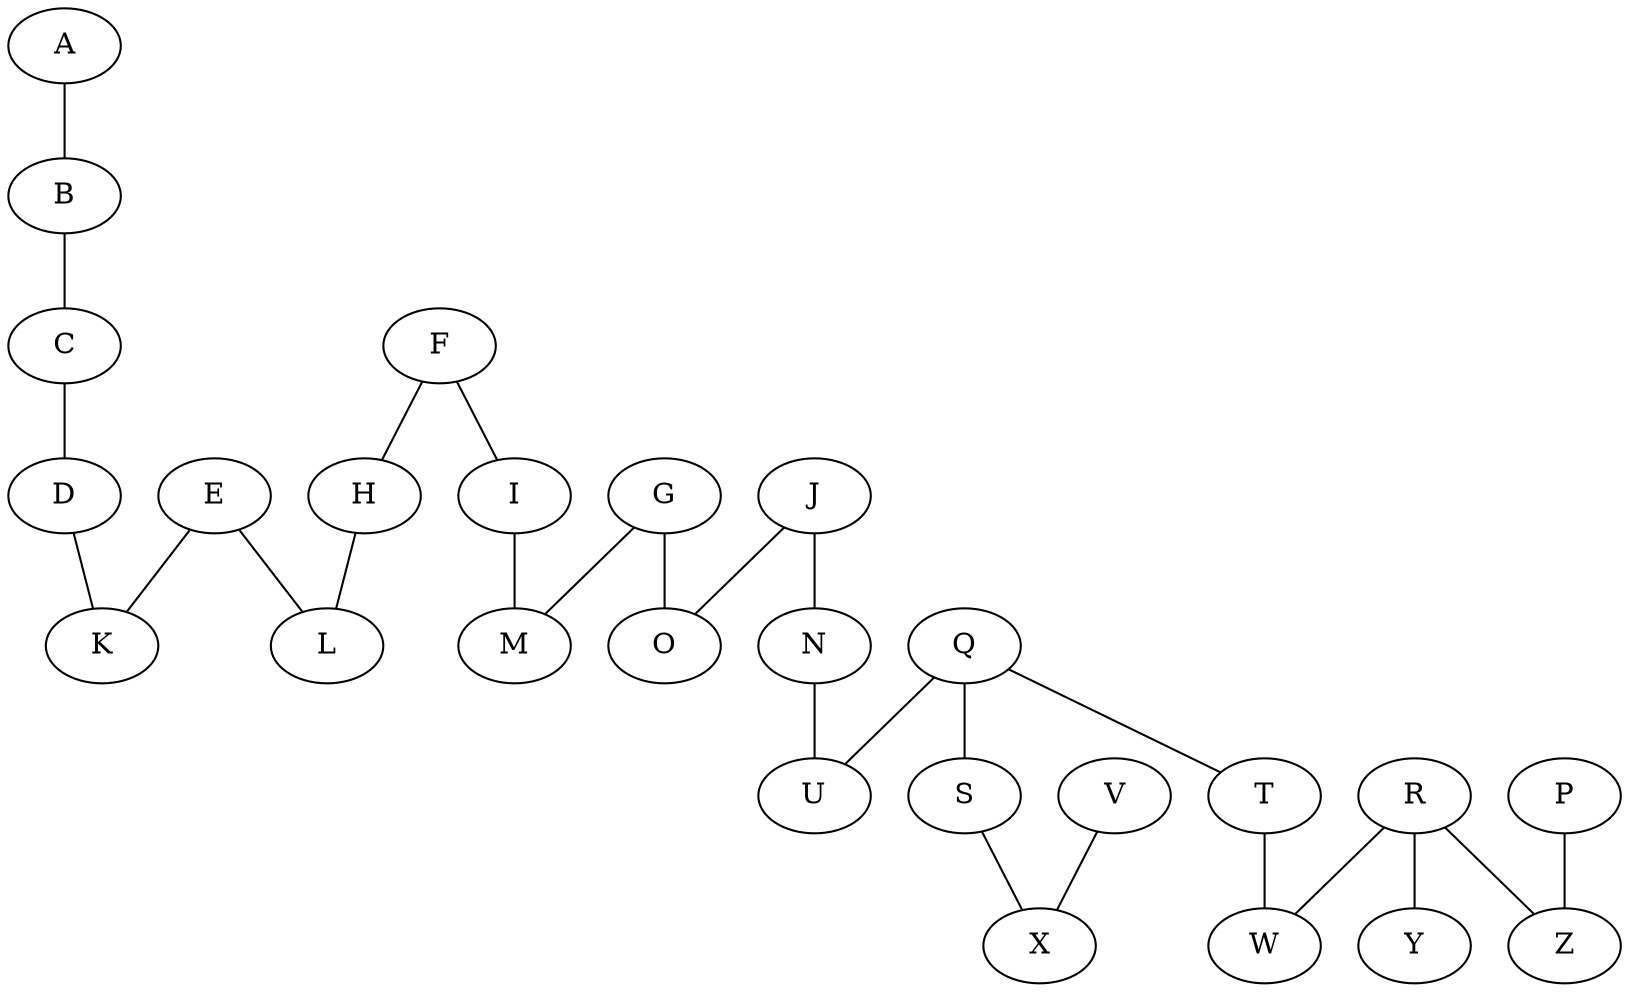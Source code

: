 graph G {
  A -- B;
  B -- C;
  C -- D;
  D -- K;
  E -- K;
  E -- L;
  F -- H;
  F -- I;
  G -- M;
  G -- O;
  H -- L;
  I -- M;
  J -- N;
  J -- O;
  N -- U;
  P -- Z;
  Q -- S;
  Q -- T;
  Q -- U;
  R -- W;
  R -- Y;
  R -- Z;
  S -- X;
  T -- W;
  V -- X;
}
